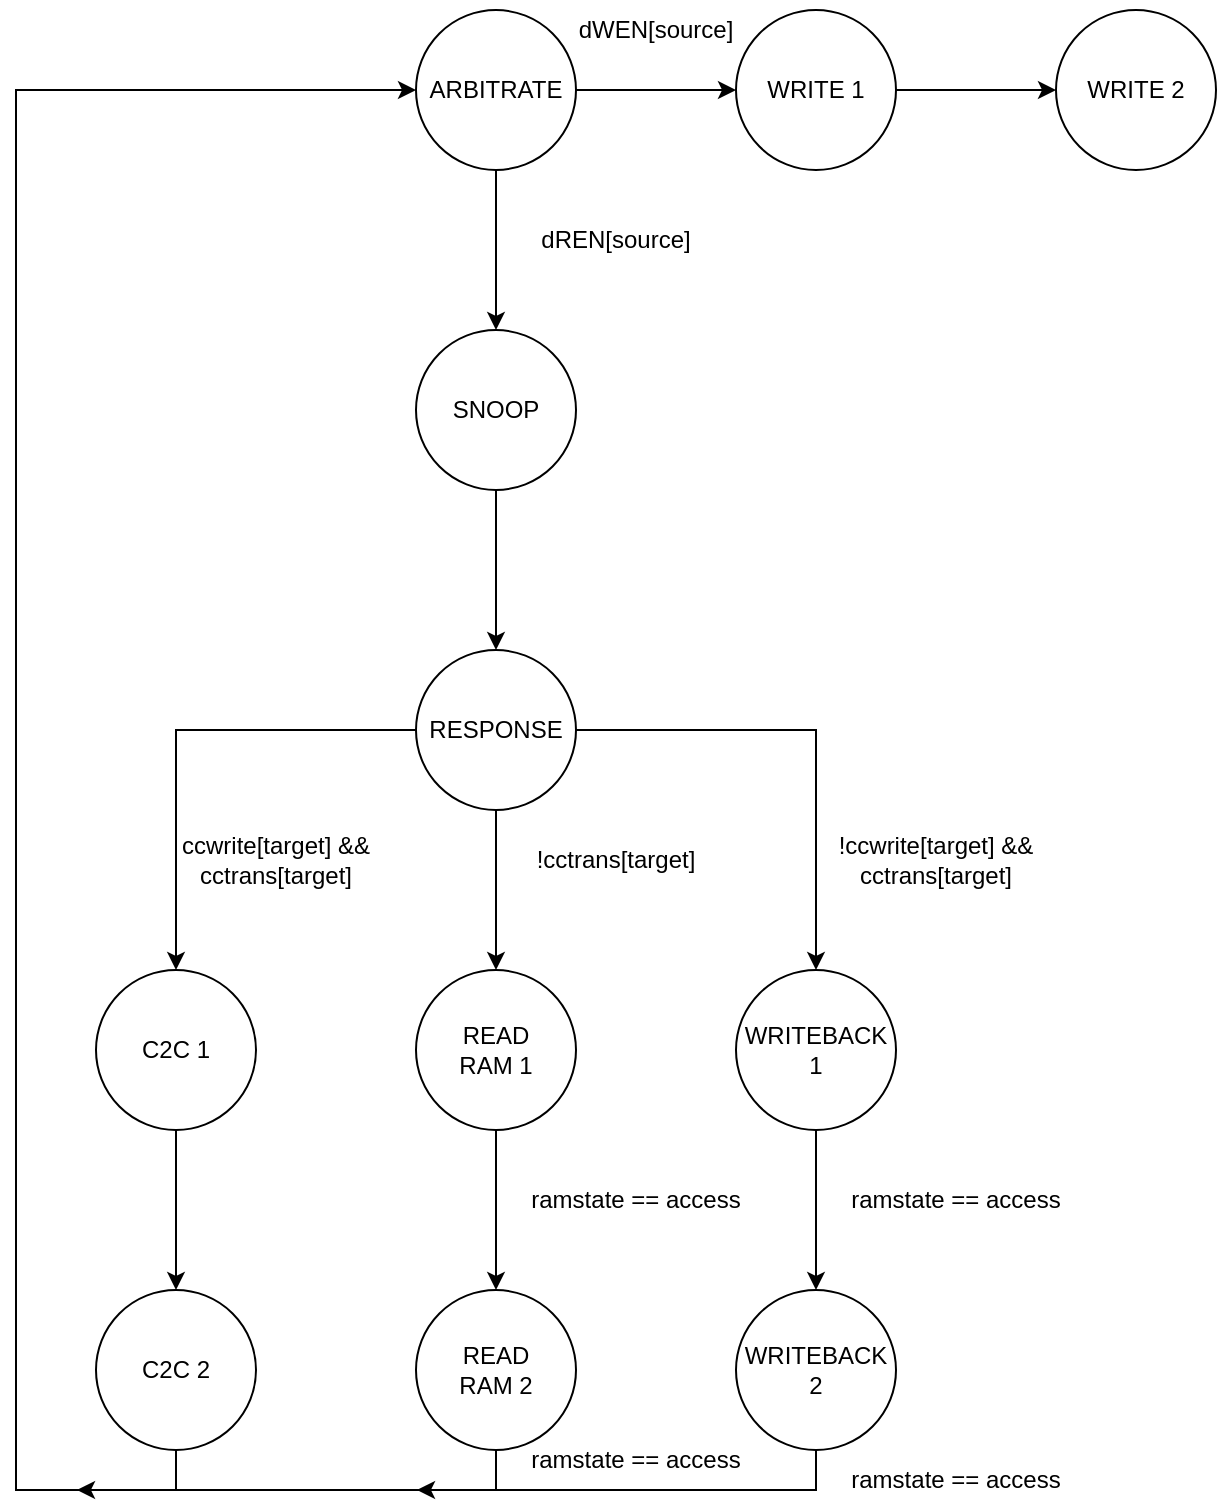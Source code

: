 <mxfile version="22.0.3" type="device">
  <diagram name="Page-1" id="BDGI0Yc0JdB9_T5IK4NZ">
    <mxGraphModel dx="1026" dy="678" grid="1" gridSize="10" guides="1" tooltips="1" connect="1" arrows="1" fold="1" page="1" pageScale="1" pageWidth="850" pageHeight="1100" math="0" shadow="0">
      <root>
        <mxCell id="0" />
        <mxCell id="1" parent="0" />
        <mxCell id="_0EZqfNkIXe9mVKvkMFz-15" style="edgeStyle=orthogonalEdgeStyle;rounded=0;orthogonalLoop=1;jettySize=auto;html=1;exitX=1;exitY=0.5;exitDx=0;exitDy=0;entryX=0;entryY=0.5;entryDx=0;entryDy=0;" edge="1" parent="1" source="I3jDrzPmLC2788DHFBbz-1" target="I3jDrzPmLC2788DHFBbz-2">
          <mxGeometry relative="1" as="geometry" />
        </mxCell>
        <mxCell id="_0EZqfNkIXe9mVKvkMFz-17" style="edgeStyle=orthogonalEdgeStyle;rounded=0;orthogonalLoop=1;jettySize=auto;html=1;exitX=0.5;exitY=1;exitDx=0;exitDy=0;" edge="1" parent="1" source="I3jDrzPmLC2788DHFBbz-1" target="I3jDrzPmLC2788DHFBbz-3">
          <mxGeometry relative="1" as="geometry" />
        </mxCell>
        <mxCell id="I3jDrzPmLC2788DHFBbz-1" value="" style="ellipse;whiteSpace=wrap;html=1;aspect=fixed;" parent="1" vertex="1">
          <mxGeometry x="360" y="160" width="80" height="80" as="geometry" />
        </mxCell>
        <mxCell id="_0EZqfNkIXe9mVKvkMFz-16" style="edgeStyle=orthogonalEdgeStyle;rounded=0;orthogonalLoop=1;jettySize=auto;html=1;exitX=1;exitY=0.5;exitDx=0;exitDy=0;entryX=0;entryY=0.5;entryDx=0;entryDy=0;" edge="1" parent="1" source="I3jDrzPmLC2788DHFBbz-2" target="_0EZqfNkIXe9mVKvkMFz-1">
          <mxGeometry relative="1" as="geometry" />
        </mxCell>
        <mxCell id="I3jDrzPmLC2788DHFBbz-2" value="" style="ellipse;whiteSpace=wrap;html=1;aspect=fixed;" parent="1" vertex="1">
          <mxGeometry x="520" y="160" width="80" height="80" as="geometry" />
        </mxCell>
        <mxCell id="_0EZqfNkIXe9mVKvkMFz-18" style="edgeStyle=orthogonalEdgeStyle;rounded=0;orthogonalLoop=1;jettySize=auto;html=1;exitX=0.5;exitY=1;exitDx=0;exitDy=0;entryX=0.5;entryY=0;entryDx=0;entryDy=0;" edge="1" parent="1" source="I3jDrzPmLC2788DHFBbz-3" target="I3jDrzPmLC2788DHFBbz-4">
          <mxGeometry relative="1" as="geometry" />
        </mxCell>
        <mxCell id="I3jDrzPmLC2788DHFBbz-3" value="" style="ellipse;whiteSpace=wrap;html=1;aspect=fixed;" parent="1" vertex="1">
          <mxGeometry x="360" y="320" width="80" height="80" as="geometry" />
        </mxCell>
        <mxCell id="_0EZqfNkIXe9mVKvkMFz-19" style="edgeStyle=orthogonalEdgeStyle;rounded=0;orthogonalLoop=1;jettySize=auto;html=1;exitX=0.5;exitY=1;exitDx=0;exitDy=0;entryX=0.5;entryY=0;entryDx=0;entryDy=0;" edge="1" parent="1" source="I3jDrzPmLC2788DHFBbz-4" target="_0EZqfNkIXe9mVKvkMFz-11">
          <mxGeometry relative="1" as="geometry" />
        </mxCell>
        <mxCell id="_0EZqfNkIXe9mVKvkMFz-20" style="edgeStyle=orthogonalEdgeStyle;rounded=0;orthogonalLoop=1;jettySize=auto;html=1;exitX=0;exitY=0.5;exitDx=0;exitDy=0;entryX=0.5;entryY=0;entryDx=0;entryDy=0;" edge="1" parent="1" source="I3jDrzPmLC2788DHFBbz-4" target="_0EZqfNkIXe9mVKvkMFz-7">
          <mxGeometry relative="1" as="geometry" />
        </mxCell>
        <mxCell id="_0EZqfNkIXe9mVKvkMFz-21" style="edgeStyle=orthogonalEdgeStyle;rounded=0;orthogonalLoop=1;jettySize=auto;html=1;exitX=1;exitY=0.5;exitDx=0;exitDy=0;entryX=0.5;entryY=0;entryDx=0;entryDy=0;" edge="1" parent="1" source="I3jDrzPmLC2788DHFBbz-4" target="_0EZqfNkIXe9mVKvkMFz-3">
          <mxGeometry relative="1" as="geometry" />
        </mxCell>
        <mxCell id="I3jDrzPmLC2788DHFBbz-4" value="" style="ellipse;whiteSpace=wrap;html=1;aspect=fixed;" parent="1" vertex="1">
          <mxGeometry x="360" y="480" width="80" height="80" as="geometry" />
        </mxCell>
        <mxCell id="I3jDrzPmLC2788DHFBbz-11" value="ARBITRATE" style="text;html=1;strokeColor=none;fillColor=none;align=center;verticalAlign=middle;whiteSpace=wrap;rounded=0;" parent="1" vertex="1">
          <mxGeometry x="370" y="185" width="60" height="30" as="geometry" />
        </mxCell>
        <mxCell id="I3jDrzPmLC2788DHFBbz-12" value="WRITE 1" style="text;html=1;strokeColor=none;fillColor=none;align=center;verticalAlign=middle;whiteSpace=wrap;rounded=0;" parent="1" vertex="1">
          <mxGeometry x="530" y="185" width="60" height="30" as="geometry" />
        </mxCell>
        <mxCell id="I3jDrzPmLC2788DHFBbz-13" value="SNOOP" style="text;html=1;strokeColor=none;fillColor=none;align=center;verticalAlign=middle;whiteSpace=wrap;rounded=0;" parent="1" vertex="1">
          <mxGeometry x="370" y="345" width="60" height="30" as="geometry" />
        </mxCell>
        <mxCell id="I3jDrzPmLC2788DHFBbz-14" value="RESPONSE" style="text;html=1;strokeColor=none;fillColor=none;align=center;verticalAlign=middle;whiteSpace=wrap;rounded=0;" parent="1" vertex="1">
          <mxGeometry x="370" y="505" width="60" height="30" as="geometry" />
        </mxCell>
        <mxCell id="_0EZqfNkIXe9mVKvkMFz-1" value="" style="ellipse;whiteSpace=wrap;html=1;aspect=fixed;" vertex="1" parent="1">
          <mxGeometry x="680" y="160" width="80" height="80" as="geometry" />
        </mxCell>
        <mxCell id="_0EZqfNkIXe9mVKvkMFz-2" value="WRITE 2" style="text;html=1;strokeColor=none;fillColor=none;align=center;verticalAlign=middle;whiteSpace=wrap;rounded=0;" vertex="1" parent="1">
          <mxGeometry x="690" y="185" width="60" height="30" as="geometry" />
        </mxCell>
        <mxCell id="_0EZqfNkIXe9mVKvkMFz-24" style="edgeStyle=orthogonalEdgeStyle;rounded=0;orthogonalLoop=1;jettySize=auto;html=1;exitX=0.5;exitY=1;exitDx=0;exitDy=0;entryX=0.5;entryY=0;entryDx=0;entryDy=0;" edge="1" parent="1" source="_0EZqfNkIXe9mVKvkMFz-3" target="_0EZqfNkIXe9mVKvkMFz-5">
          <mxGeometry relative="1" as="geometry" />
        </mxCell>
        <mxCell id="_0EZqfNkIXe9mVKvkMFz-3" value="" style="ellipse;whiteSpace=wrap;html=1;aspect=fixed;" vertex="1" parent="1">
          <mxGeometry x="520" y="640" width="80" height="80" as="geometry" />
        </mxCell>
        <mxCell id="_0EZqfNkIXe9mVKvkMFz-4" value="WRITEBACK 1" style="text;html=1;strokeColor=none;fillColor=none;align=center;verticalAlign=middle;whiteSpace=wrap;rounded=0;" vertex="1" parent="1">
          <mxGeometry x="530" y="665" width="60" height="30" as="geometry" />
        </mxCell>
        <mxCell id="_0EZqfNkIXe9mVKvkMFz-25" style="edgeStyle=orthogonalEdgeStyle;rounded=0;orthogonalLoop=1;jettySize=auto;html=1;exitX=0.5;exitY=1;exitDx=0;exitDy=0;entryX=0;entryY=0.5;entryDx=0;entryDy=0;" edge="1" parent="1" source="_0EZqfNkIXe9mVKvkMFz-5" target="I3jDrzPmLC2788DHFBbz-1">
          <mxGeometry relative="1" as="geometry">
            <Array as="points">
              <mxPoint x="560" y="900" />
              <mxPoint x="160" y="900" />
              <mxPoint x="160" y="200" />
            </Array>
          </mxGeometry>
        </mxCell>
        <mxCell id="_0EZqfNkIXe9mVKvkMFz-5" value="" style="ellipse;whiteSpace=wrap;html=1;aspect=fixed;" vertex="1" parent="1">
          <mxGeometry x="520" y="800" width="80" height="80" as="geometry" />
        </mxCell>
        <mxCell id="_0EZqfNkIXe9mVKvkMFz-6" value="WRITEBACK 2" style="text;html=1;strokeColor=none;fillColor=none;align=center;verticalAlign=middle;whiteSpace=wrap;rounded=0;" vertex="1" parent="1">
          <mxGeometry x="530" y="825" width="60" height="30" as="geometry" />
        </mxCell>
        <mxCell id="_0EZqfNkIXe9mVKvkMFz-23" style="edgeStyle=orthogonalEdgeStyle;rounded=0;orthogonalLoop=1;jettySize=auto;html=1;exitX=0.5;exitY=1;exitDx=0;exitDy=0;entryX=0.5;entryY=0;entryDx=0;entryDy=0;" edge="1" parent="1" source="_0EZqfNkIXe9mVKvkMFz-7" target="_0EZqfNkIXe9mVKvkMFz-9">
          <mxGeometry relative="1" as="geometry" />
        </mxCell>
        <mxCell id="_0EZqfNkIXe9mVKvkMFz-7" value="" style="ellipse;whiteSpace=wrap;html=1;aspect=fixed;" vertex="1" parent="1">
          <mxGeometry x="200" y="640" width="80" height="80" as="geometry" />
        </mxCell>
        <mxCell id="_0EZqfNkIXe9mVKvkMFz-8" value="C2C 1" style="text;html=1;strokeColor=none;fillColor=none;align=center;verticalAlign=middle;whiteSpace=wrap;rounded=0;" vertex="1" parent="1">
          <mxGeometry x="210" y="665" width="60" height="30" as="geometry" />
        </mxCell>
        <mxCell id="_0EZqfNkIXe9mVKvkMFz-27" style="edgeStyle=orthogonalEdgeStyle;rounded=0;orthogonalLoop=1;jettySize=auto;html=1;exitX=0.5;exitY=1;exitDx=0;exitDy=0;" edge="1" parent="1" source="_0EZqfNkIXe9mVKvkMFz-9">
          <mxGeometry relative="1" as="geometry">
            <mxPoint x="190" y="900" as="targetPoint" />
          </mxGeometry>
        </mxCell>
        <mxCell id="_0EZqfNkIXe9mVKvkMFz-9" value="" style="ellipse;whiteSpace=wrap;html=1;aspect=fixed;" vertex="1" parent="1">
          <mxGeometry x="200" y="800" width="80" height="80" as="geometry" />
        </mxCell>
        <mxCell id="_0EZqfNkIXe9mVKvkMFz-10" value="C2C 2" style="text;html=1;strokeColor=none;fillColor=none;align=center;verticalAlign=middle;whiteSpace=wrap;rounded=0;" vertex="1" parent="1">
          <mxGeometry x="210" y="825" width="60" height="30" as="geometry" />
        </mxCell>
        <mxCell id="_0EZqfNkIXe9mVKvkMFz-22" style="edgeStyle=orthogonalEdgeStyle;rounded=0;orthogonalLoop=1;jettySize=auto;html=1;exitX=0.5;exitY=1;exitDx=0;exitDy=0;entryX=0.5;entryY=0;entryDx=0;entryDy=0;" edge="1" parent="1" source="_0EZqfNkIXe9mVKvkMFz-11" target="_0EZqfNkIXe9mVKvkMFz-13">
          <mxGeometry relative="1" as="geometry" />
        </mxCell>
        <mxCell id="_0EZqfNkIXe9mVKvkMFz-11" value="" style="ellipse;whiteSpace=wrap;html=1;aspect=fixed;" vertex="1" parent="1">
          <mxGeometry x="360" y="640" width="80" height="80" as="geometry" />
        </mxCell>
        <mxCell id="_0EZqfNkIXe9mVKvkMFz-12" value="READ RAM 1" style="text;html=1;strokeColor=none;fillColor=none;align=center;verticalAlign=middle;whiteSpace=wrap;rounded=0;" vertex="1" parent="1">
          <mxGeometry x="370" y="665" width="60" height="30" as="geometry" />
        </mxCell>
        <mxCell id="_0EZqfNkIXe9mVKvkMFz-26" style="edgeStyle=orthogonalEdgeStyle;rounded=0;orthogonalLoop=1;jettySize=auto;html=1;exitX=0.5;exitY=1;exitDx=0;exitDy=0;" edge="1" parent="1" source="_0EZqfNkIXe9mVKvkMFz-13">
          <mxGeometry relative="1" as="geometry">
            <mxPoint x="360" y="900" as="targetPoint" />
          </mxGeometry>
        </mxCell>
        <mxCell id="_0EZqfNkIXe9mVKvkMFz-13" value="" style="ellipse;whiteSpace=wrap;html=1;aspect=fixed;" vertex="1" parent="1">
          <mxGeometry x="360" y="800" width="80" height="80" as="geometry" />
        </mxCell>
        <mxCell id="_0EZqfNkIXe9mVKvkMFz-14" value="READ RAM 2" style="text;html=1;strokeColor=none;fillColor=none;align=center;verticalAlign=middle;whiteSpace=wrap;rounded=0;" vertex="1" parent="1">
          <mxGeometry x="370" y="825" width="60" height="30" as="geometry" />
        </mxCell>
        <mxCell id="_0EZqfNkIXe9mVKvkMFz-28" value="ramstate == access" style="text;html=1;strokeColor=none;fillColor=none;align=center;verticalAlign=middle;whiteSpace=wrap;rounded=0;" vertex="1" parent="1">
          <mxGeometry x="570" y="740" width="120" height="30" as="geometry" />
        </mxCell>
        <mxCell id="_0EZqfNkIXe9mVKvkMFz-30" value="ramstate == access" style="text;html=1;strokeColor=none;fillColor=none;align=center;verticalAlign=middle;whiteSpace=wrap;rounded=0;" vertex="1" parent="1">
          <mxGeometry x="570" y="880" width="120" height="30" as="geometry" />
        </mxCell>
        <mxCell id="_0EZqfNkIXe9mVKvkMFz-31" value="ramstate == access" style="text;html=1;strokeColor=none;fillColor=none;align=center;verticalAlign=middle;whiteSpace=wrap;rounded=0;" vertex="1" parent="1">
          <mxGeometry x="410" y="740" width="120" height="30" as="geometry" />
        </mxCell>
        <mxCell id="_0EZqfNkIXe9mVKvkMFz-32" value="ramstate == access" style="text;html=1;strokeColor=none;fillColor=none;align=center;verticalAlign=middle;whiteSpace=wrap;rounded=0;" vertex="1" parent="1">
          <mxGeometry x="410" y="870" width="120" height="30" as="geometry" />
        </mxCell>
        <mxCell id="_0EZqfNkIXe9mVKvkMFz-33" value="ccwrite[target] &amp;amp;&amp;amp; cctrans[target]" style="text;html=1;strokeColor=none;fillColor=none;align=center;verticalAlign=middle;whiteSpace=wrap;rounded=0;" vertex="1" parent="1">
          <mxGeometry x="230" y="570" width="120" height="30" as="geometry" />
        </mxCell>
        <mxCell id="_0EZqfNkIXe9mVKvkMFz-34" value="!cctrans[target]" style="text;html=1;strokeColor=none;fillColor=none;align=center;verticalAlign=middle;whiteSpace=wrap;rounded=0;" vertex="1" parent="1">
          <mxGeometry x="400" y="570" width="120" height="30" as="geometry" />
        </mxCell>
        <mxCell id="_0EZqfNkIXe9mVKvkMFz-35" value="!ccwrite[target] &amp;amp;&amp;amp; cctrans[target]" style="text;html=1;strokeColor=none;fillColor=none;align=center;verticalAlign=middle;whiteSpace=wrap;rounded=0;" vertex="1" parent="1">
          <mxGeometry x="560" y="570" width="120" height="30" as="geometry" />
        </mxCell>
        <mxCell id="_0EZqfNkIXe9mVKvkMFz-36" value="dREN[source]" style="text;html=1;strokeColor=none;fillColor=none;align=center;verticalAlign=middle;whiteSpace=wrap;rounded=0;" vertex="1" parent="1">
          <mxGeometry x="400" y="260" width="120" height="30" as="geometry" />
        </mxCell>
        <mxCell id="_0EZqfNkIXe9mVKvkMFz-37" value="dWEN[source]" style="text;html=1;strokeColor=none;fillColor=none;align=center;verticalAlign=middle;whiteSpace=wrap;rounded=0;" vertex="1" parent="1">
          <mxGeometry x="420" y="155" width="120" height="30" as="geometry" />
        </mxCell>
      </root>
    </mxGraphModel>
  </diagram>
</mxfile>
